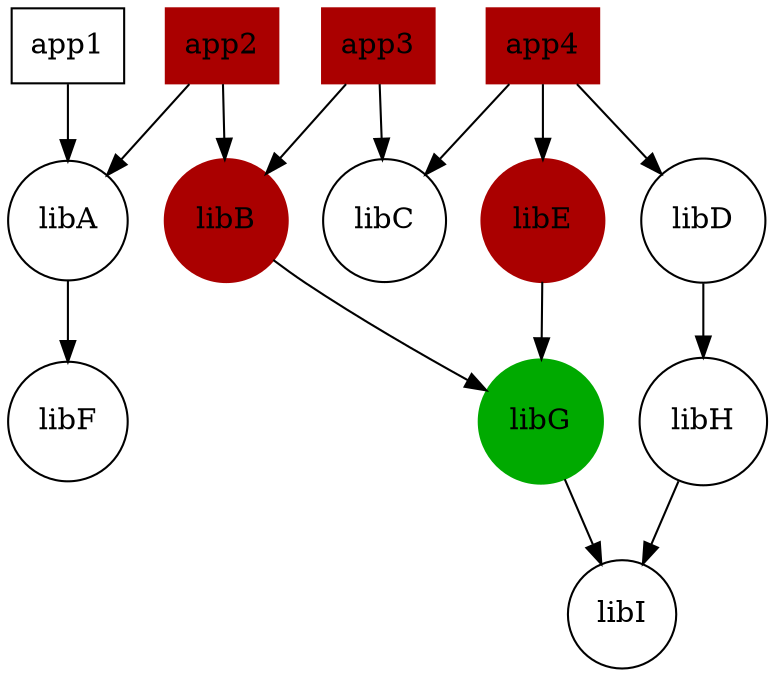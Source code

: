 #  dot -Tpng auto-rm.dot -o auto-rm.png
digraph autorm {

app1 [shape = box];
app2 [shape = box, style = filled,color = "#AA0000"];
app3 [shape = box , style = filled,color = "#AA0000"];
app4 [shape = box, style = filled,color = "#AA0000"];
libA [shape = circle];
libB [shape = circle, style = filled,color = "#AA0000"];
libC [shape = circle];
libD [shape = circle];
libE [shape = circle, style = filled,color = "#AA0000"];
libF [shape = circle];
libG [shape = circle, style = filled,color = "#00AA00"];
libH [shape = circle];
libI [shape = circle];

app1 -> libA;
app2 -> libA;
app2 -> libB;
app3 -> libB;
app3 -> libC;
app4 -> libC;
app4 -> libD;
app4 -> libE;
libA -> libF;
libB -> libG;
libD -> libH;
libG -> libI;
libH -> libI;
libE -> libG;

}
